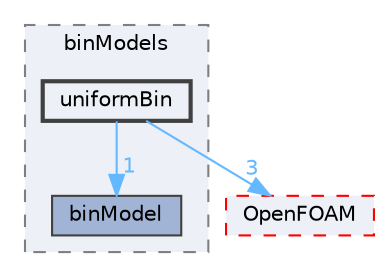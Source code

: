 digraph "src/functionObjects/field/binField/binModels/uniformBin"
{
 // LATEX_PDF_SIZE
  bgcolor="transparent";
  edge [fontname=Helvetica,fontsize=10,labelfontname=Helvetica,labelfontsize=10];
  node [fontname=Helvetica,fontsize=10,shape=box,height=0.2,width=0.4];
  compound=true
  subgraph clusterdir_0999575de360bccb30150a06f46936ae {
    graph [ bgcolor="#edf0f7", pencolor="grey50", label="binModels", fontname=Helvetica,fontsize=10 style="filled,dashed", URL="dir_0999575de360bccb30150a06f46936ae.html",tooltip=""]
  dir_1a0ac968351618726a2991f5847009c8 [label="binModel", fillcolor="#a2b4d6", color="grey25", style="filled", URL="dir_1a0ac968351618726a2991f5847009c8.html",tooltip=""];
  dir_5faa6563dd897f19458e53812a928c62 [label="uniformBin", fillcolor="#edf0f7", color="grey25", style="filled,bold", URL="dir_5faa6563dd897f19458e53812a928c62.html",tooltip=""];
  }
  dir_c5473ff19b20e6ec4dfe5c310b3778a8 [label="OpenFOAM", fillcolor="#edf0f7", color="red", style="filled,dashed", URL="dir_c5473ff19b20e6ec4dfe5c310b3778a8.html",tooltip=""];
  dir_5faa6563dd897f19458e53812a928c62->dir_1a0ac968351618726a2991f5847009c8 [headlabel="1", labeldistance=1.5 headhref="dir_004204_000274.html" href="dir_004204_000274.html" color="steelblue1" fontcolor="steelblue1"];
  dir_5faa6563dd897f19458e53812a928c62->dir_c5473ff19b20e6ec4dfe5c310b3778a8 [headlabel="3", labeldistance=1.5 headhref="dir_004204_002695.html" href="dir_004204_002695.html" color="steelblue1" fontcolor="steelblue1"];
}
